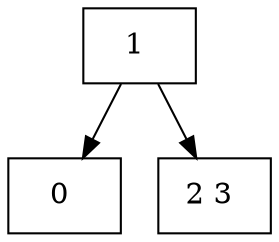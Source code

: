 digraph graphname {
"0x1f08110" [shape=box,label="1 "];
"0x1f08110" -> "0x1f08030";
"0x1f08030" [shape=box,label="0 "];
"0x1f08110" -> "0x1f081f0";
"0x1f081f0" [shape=box,label="2 3 "];
}
